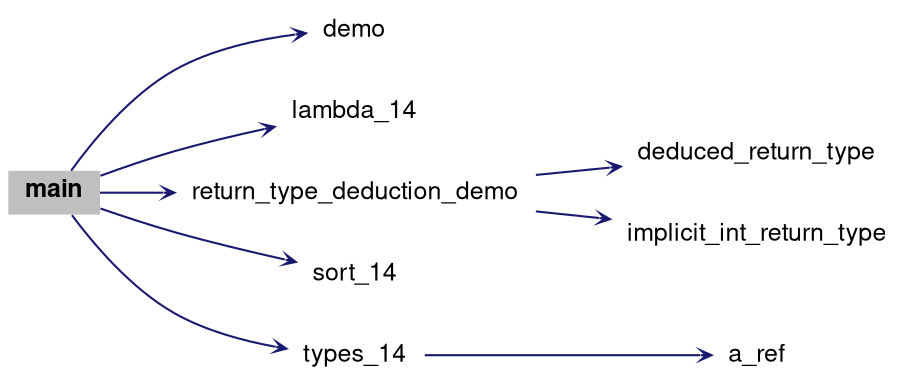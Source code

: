 digraph "main"
{
 // LATEX_PDF_SIZE
  bgcolor="transparent";
  edge [fontname="Helvetica,Arial,sans-serif",fontsize=15,labelfontsize=15 arrowhead=open arrowtail=open arrowsize=0.5];
  node [fontname="Helvetica,Arial,sans-serif",fontsize=15,fontsize=12 shape=plaintext];
  rankdir="LR";
  Node1 [label=<<b>main</b>>,height=0.2,width=0.4,color="black", fillcolor="grey75", style="filled", fontcolor="black",tooltip=" "];
  Node1 -> Node2 [color="midnightblue",style="solid"];
  Node2 [label="demo",height=0.2,width=0.4,color="black",URL="$group__other14.html#ga0d265fbf974505991bc348b57d90b902",tooltip=" "];
  Node1 -> Node3 [color="midnightblue",style="solid"];
  Node3 [label="lambda_14",height=0.2,width=0.4,color="black",URL="$group__lambda14.html#ga04c4d6278baa1eacb65a29ede090bf4f",tooltip=" "];
  Node1 -> Node4 [color="midnightblue",style="solid"];
  Node4 [label="return_type_deduction_demo",height=0.2,width=0.4,color="black",URL="$group__ded14.html#gadab80778f14ac2a08f4c5acb72f2412c",tooltip=" "];
  Node4 -> Node5 [color="midnightblue",style="solid"];
  Node5 [label="deduced_return_type",height=0.2,width=0.4,color="black",URL="$group__ded14.html#ga128fc82d5af06d52f686f2a3321db66f",tooltip=" "];
  Node4 -> Node6 [color="midnightblue",style="solid"];
  Node6 [label="implicit_int_return_type",height=0.2,width=0.4,color="black",URL="$group__ded14.html#ga67b4fbaf10174d06711192e9a44942ba",tooltip=" "];
  Node1 -> Node7 [color="midnightblue",style="solid"];
  Node7 [label="sort_14",height=0.2,width=0.4,color="black",URL="$group__lambda14.html#ga4852036968c1c2ba7170f88a2939e821",tooltip="Compare with lambda::sort_11."];
  Node1 -> Node8 [color="midnightblue",style="solid"];
  Node8 [label="types_14",height=0.2,width=0.4,color="black",URL="$group__other14.html#gac02a1801a1d9a8ec9f3d1d81a8bd4fac",tooltip=" "];
  Node8 -> Node9 [color="midnightblue",style="solid"];
  Node9 [label="a_ref",height=0.2,width=0.4,color="black",URL="$group__lang03.html#ga5831d31381cbf4ac7a42c4cc3d54904c",tooltip="reference"];
}

